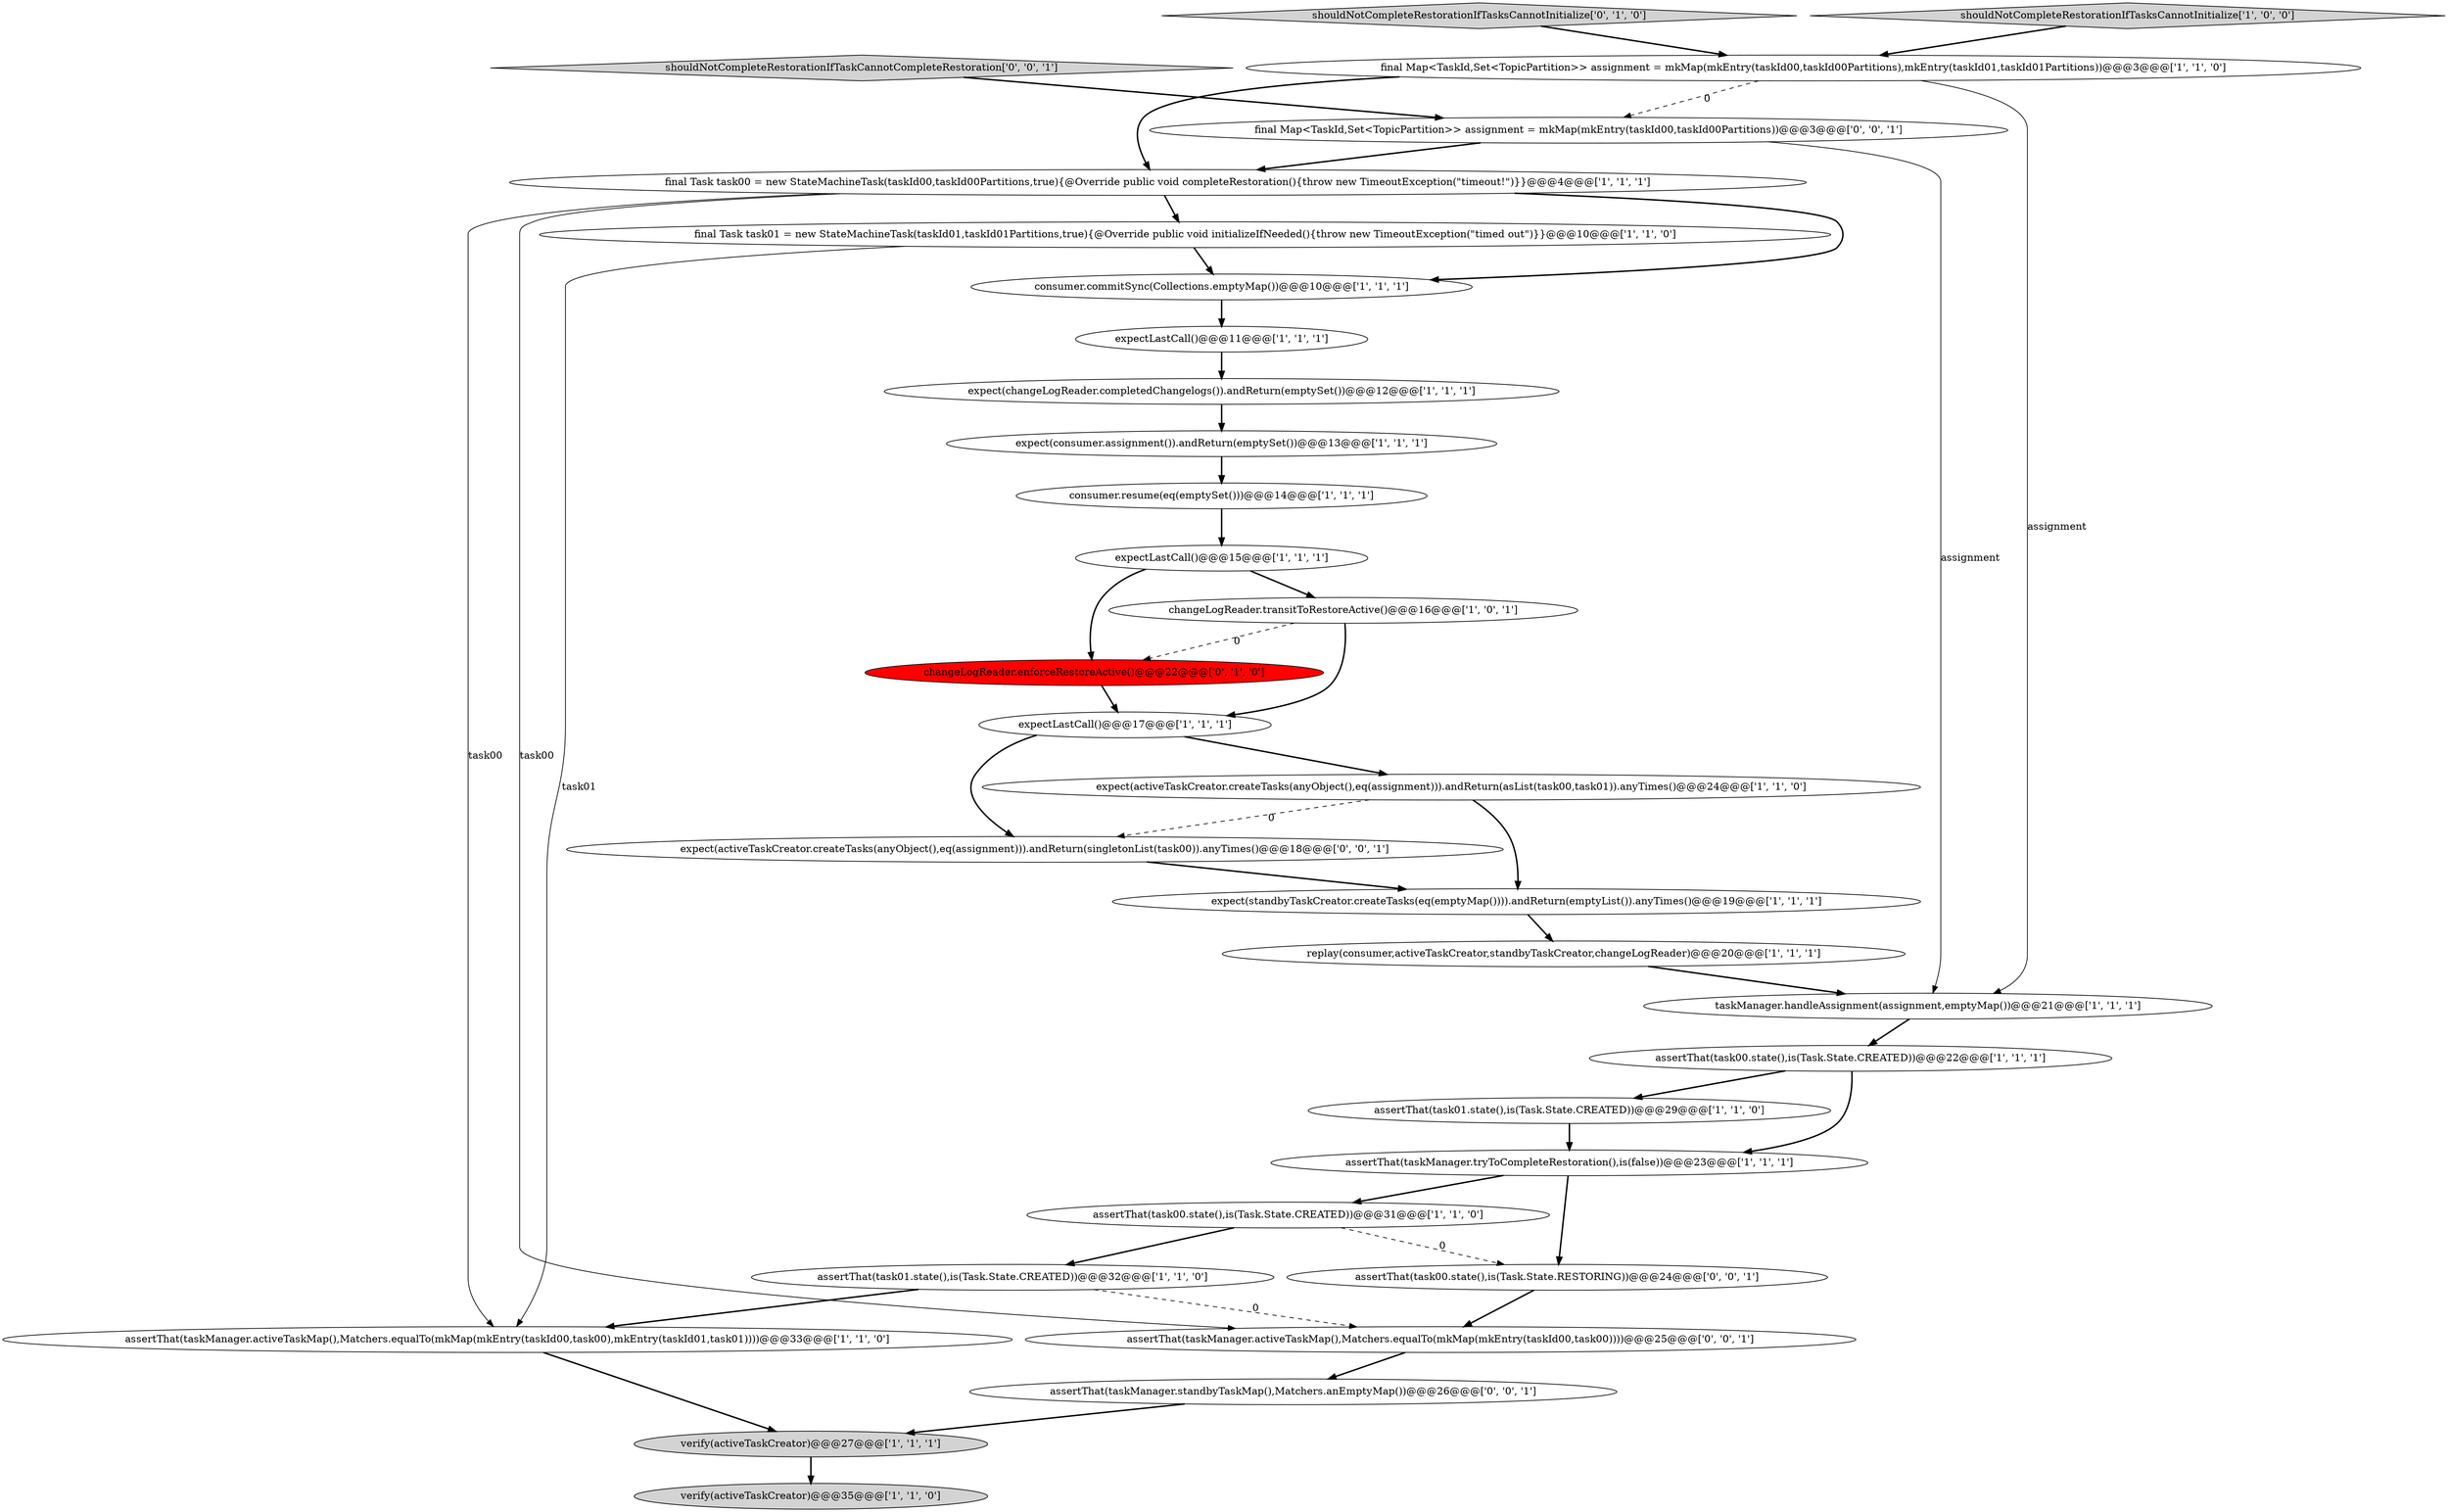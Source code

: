digraph {
8 [style = filled, label = "taskManager.handleAssignment(assignment,emptyMap())@@@21@@@['1', '1', '1']", fillcolor = white, shape = ellipse image = "AAA0AAABBB1BBB"];
24 [style = filled, label = "shouldNotCompleteRestorationIfTasksCannotInitialize['0', '1', '0']", fillcolor = lightgray, shape = diamond image = "AAA0AAABBB2BBB"];
11 [style = filled, label = "final Map<TaskId,Set<TopicPartition>> assignment = mkMap(mkEntry(taskId00,taskId00Partitions),mkEntry(taskId01,taskId01Partitions))@@@3@@@['1', '1', '0']", fillcolor = white, shape = ellipse image = "AAA0AAABBB1BBB"];
23 [style = filled, label = "expect(standbyTaskCreator.createTasks(eq(emptyMap()))).andReturn(emptyList()).anyTimes()@@@19@@@['1', '1', '1']", fillcolor = white, shape = ellipse image = "AAA0AAABBB1BBB"];
25 [style = filled, label = "changeLogReader.enforceRestoreActive()@@@22@@@['0', '1', '0']", fillcolor = red, shape = ellipse image = "AAA1AAABBB2BBB"];
9 [style = filled, label = "assertThat(taskManager.tryToCompleteRestoration(),is(false))@@@23@@@['1', '1', '1']", fillcolor = white, shape = ellipse image = "AAA0AAABBB1BBB"];
13 [style = filled, label = "assertThat(task00.state(),is(Task.State.CREATED))@@@31@@@['1', '1', '0']", fillcolor = white, shape = ellipse image = "AAA0AAABBB1BBB"];
18 [style = filled, label = "expectLastCall()@@@11@@@['1', '1', '1']", fillcolor = white, shape = ellipse image = "AAA0AAABBB1BBB"];
21 [style = filled, label = "expectLastCall()@@@17@@@['1', '1', '1']", fillcolor = white, shape = ellipse image = "AAA0AAABBB1BBB"];
22 [style = filled, label = "consumer.resume(eq(emptySet()))@@@14@@@['1', '1', '1']", fillcolor = white, shape = ellipse image = "AAA0AAABBB1BBB"];
30 [style = filled, label = "final Map<TaskId,Set<TopicPartition>> assignment = mkMap(mkEntry(taskId00,taskId00Partitions))@@@3@@@['0', '0', '1']", fillcolor = white, shape = ellipse image = "AAA0AAABBB3BBB"];
10 [style = filled, label = "changeLogReader.transitToRestoreActive()@@@16@@@['1', '0', '1']", fillcolor = white, shape = ellipse image = "AAA0AAABBB1BBB"];
28 [style = filled, label = "shouldNotCompleteRestorationIfTaskCannotCompleteRestoration['0', '0', '1']", fillcolor = lightgray, shape = diamond image = "AAA0AAABBB3BBB"];
1 [style = filled, label = "expect(activeTaskCreator.createTasks(anyObject(),eq(assignment))).andReturn(asList(task00,task01)).anyTimes()@@@24@@@['1', '1', '0']", fillcolor = white, shape = ellipse image = "AAA0AAABBB1BBB"];
17 [style = filled, label = "shouldNotCompleteRestorationIfTasksCannotInitialize['1', '0', '0']", fillcolor = lightgray, shape = diamond image = "AAA0AAABBB1BBB"];
14 [style = filled, label = "verify(activeTaskCreator)@@@27@@@['1', '1', '1']", fillcolor = lightgray, shape = ellipse image = "AAA0AAABBB1BBB"];
7 [style = filled, label = "assertThat(taskManager.activeTaskMap(),Matchers.equalTo(mkMap(mkEntry(taskId00,task00),mkEntry(taskId01,task01))))@@@33@@@['1', '1', '0']", fillcolor = white, shape = ellipse image = "AAA0AAABBB1BBB"];
31 [style = filled, label = "assertThat(taskManager.standbyTaskMap(),Matchers.anEmptyMap())@@@26@@@['0', '0', '1']", fillcolor = white, shape = ellipse image = "AAA0AAABBB3BBB"];
19 [style = filled, label = "consumer.commitSync(Collections.emptyMap())@@@10@@@['1', '1', '1']", fillcolor = white, shape = ellipse image = "AAA0AAABBB1BBB"];
5 [style = filled, label = "replay(consumer,activeTaskCreator,standbyTaskCreator,changeLogReader)@@@20@@@['1', '1', '1']", fillcolor = white, shape = ellipse image = "AAA0AAABBB1BBB"];
27 [style = filled, label = "assertThat(taskManager.activeTaskMap(),Matchers.equalTo(mkMap(mkEntry(taskId00,task00))))@@@25@@@['0', '0', '1']", fillcolor = white, shape = ellipse image = "AAA0AAABBB3BBB"];
16 [style = filled, label = "verify(activeTaskCreator)@@@35@@@['1', '1', '0']", fillcolor = lightgray, shape = ellipse image = "AAA0AAABBB1BBB"];
12 [style = filled, label = "expectLastCall()@@@15@@@['1', '1', '1']", fillcolor = white, shape = ellipse image = "AAA0AAABBB1BBB"];
29 [style = filled, label = "assertThat(task00.state(),is(Task.State.RESTORING))@@@24@@@['0', '0', '1']", fillcolor = white, shape = ellipse image = "AAA0AAABBB3BBB"];
6 [style = filled, label = "assertThat(task00.state(),is(Task.State.CREATED))@@@22@@@['1', '1', '1']", fillcolor = white, shape = ellipse image = "AAA0AAABBB1BBB"];
20 [style = filled, label = "assertThat(task01.state(),is(Task.State.CREATED))@@@29@@@['1', '1', '0']", fillcolor = white, shape = ellipse image = "AAA0AAABBB1BBB"];
2 [style = filled, label = "final Task task00 = new StateMachineTask(taskId00,taskId00Partitions,true){@Override public void completeRestoration(){throw new TimeoutException(\"timeout!\")}}@@@4@@@['1', '1', '1']", fillcolor = white, shape = ellipse image = "AAA0AAABBB1BBB"];
3 [style = filled, label = "expect(consumer.assignment()).andReturn(emptySet())@@@13@@@['1', '1', '1']", fillcolor = white, shape = ellipse image = "AAA0AAABBB1BBB"];
26 [style = filled, label = "expect(activeTaskCreator.createTasks(anyObject(),eq(assignment))).andReturn(singletonList(task00)).anyTimes()@@@18@@@['0', '0', '1']", fillcolor = white, shape = ellipse image = "AAA0AAABBB3BBB"];
0 [style = filled, label = "assertThat(task01.state(),is(Task.State.CREATED))@@@32@@@['1', '1', '0']", fillcolor = white, shape = ellipse image = "AAA0AAABBB1BBB"];
15 [style = filled, label = "final Task task01 = new StateMachineTask(taskId01,taskId01Partitions,true){@Override public void initializeIfNeeded(){throw new TimeoutException(\"timed out\")}}@@@10@@@['1', '1', '0']", fillcolor = white, shape = ellipse image = "AAA0AAABBB1BBB"];
4 [style = filled, label = "expect(changeLogReader.completedChangelogs()).andReturn(emptySet())@@@12@@@['1', '1', '1']", fillcolor = white, shape = ellipse image = "AAA0AAABBB1BBB"];
31->14 [style = bold, label=""];
14->16 [style = bold, label=""];
4->3 [style = bold, label=""];
5->8 [style = bold, label=""];
19->18 [style = bold, label=""];
2->19 [style = bold, label=""];
23->5 [style = bold, label=""];
28->30 [style = bold, label=""];
20->9 [style = bold, label=""];
1->26 [style = dashed, label="0"];
13->29 [style = dashed, label="0"];
2->27 [style = solid, label="task00"];
11->8 [style = solid, label="assignment"];
27->31 [style = bold, label=""];
8->6 [style = bold, label=""];
2->7 [style = solid, label="task00"];
10->21 [style = bold, label=""];
0->27 [style = dashed, label="0"];
15->19 [style = bold, label=""];
30->8 [style = solid, label="assignment"];
3->22 [style = bold, label=""];
11->2 [style = bold, label=""];
1->23 [style = bold, label=""];
0->7 [style = bold, label=""];
7->14 [style = bold, label=""];
6->20 [style = bold, label=""];
29->27 [style = bold, label=""];
21->26 [style = bold, label=""];
12->10 [style = bold, label=""];
18->4 [style = bold, label=""];
24->11 [style = bold, label=""];
22->12 [style = bold, label=""];
12->25 [style = bold, label=""];
26->23 [style = bold, label=""];
21->1 [style = bold, label=""];
2->15 [style = bold, label=""];
15->7 [style = solid, label="task01"];
30->2 [style = bold, label=""];
6->9 [style = bold, label=""];
11->30 [style = dashed, label="0"];
9->29 [style = bold, label=""];
10->25 [style = dashed, label="0"];
25->21 [style = bold, label=""];
13->0 [style = bold, label=""];
9->13 [style = bold, label=""];
17->11 [style = bold, label=""];
}
